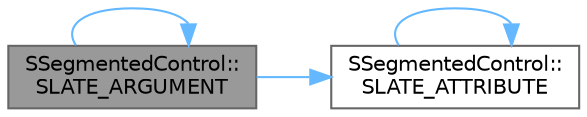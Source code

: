 digraph "SSegmentedControl::SLATE_ARGUMENT"
{
 // INTERACTIVE_SVG=YES
 // LATEX_PDF_SIZE
  bgcolor="transparent";
  edge [fontname=Helvetica,fontsize=10,labelfontname=Helvetica,labelfontsize=10];
  node [fontname=Helvetica,fontsize=10,shape=box,height=0.2,width=0.4];
  rankdir="LR";
  Node1 [id="Node000001",label="SSegmentedControl::\lSLATE_ARGUMENT",height=0.2,width=0.4,color="gray40", fillcolor="grey60", style="filled", fontcolor="black",tooltip="If enabled the widget will support an empty selection."];
  Node1 -> Node1 [id="edge1_Node000001_Node000001",color="steelblue1",style="solid",tooltip=" "];
  Node1 -> Node2 [id="edge2_Node000001_Node000002",color="steelblue1",style="solid",tooltip=" "];
  Node2 [id="Node000002",label="SSegmentedControl::\lSLATE_ATTRIBUTE",height=0.2,width=0.4,color="grey40", fillcolor="white", style="filled",URL="$d3/daa/classSSegmentedControl.html#a11ef3e8d9d31153ddc8aeea99f0a44e8",tooltip="The current (multiple) control values (if SupportsMultiSelection is enabled)"];
  Node2 -> Node2 [id="edge3_Node000002_Node000002",color="steelblue1",style="solid",tooltip=" "];
}
